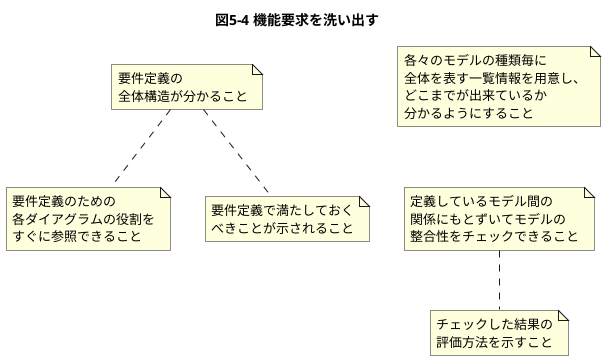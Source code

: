 @startuml
title 図5-4 機能要求を洗い出す
note "要件定義の\n全体構造が分かること" as N5
note "要件定義のための\n各ダイアグラムの役割を\nすぐに参照できること" as N6
note "要件定義で満たしておく\nべきことが示されること" as N7
note "定義しているモデル間の\n関係にもとずいてモデルの\n整合性をチェックできること" as N8
note "チェックした結果の\n評価方法を示すこと" as N9
note "各々のモデルの種類毎に\n全体を表す一覧情報を用意し、\nどこまでが出来ているか\n分かるようにすること" as N10
N5 .. N6
N5 .. N7
N10 -[hidden]- N8
N8 .. N9
@enduml